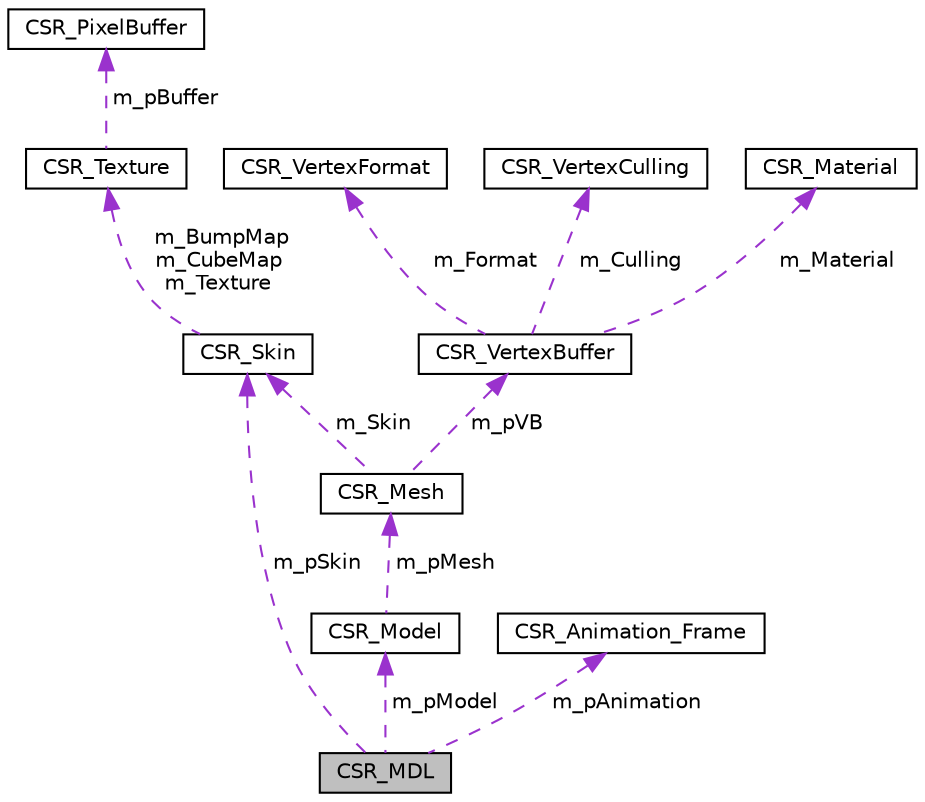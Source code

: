 digraph "CSR_MDL"
{
 // LATEX_PDF_SIZE
  edge [fontname="Helvetica",fontsize="10",labelfontname="Helvetica",labelfontsize="10"];
  node [fontname="Helvetica",fontsize="10",shape=record];
  Node1 [label="CSR_MDL",height=0.2,width=0.4,color="black", fillcolor="grey75", style="filled", fontcolor="black",tooltip=" "];
  Node2 -> Node1 [dir="back",color="darkorchid3",fontsize="10",style="dashed",label=" m_pModel" ,fontname="Helvetica"];
  Node2 [label="CSR_Model",height=0.2,width=0.4,color="black", fillcolor="white", style="filled",URL="$struct_c_s_r___model.html",tooltip=" "];
  Node3 -> Node2 [dir="back",color="darkorchid3",fontsize="10",style="dashed",label=" m_pMesh" ,fontname="Helvetica"];
  Node3 [label="CSR_Mesh",height=0.2,width=0.4,color="black", fillcolor="white", style="filled",URL="$struct_c_s_r___mesh.html",tooltip=" "];
  Node4 -> Node3 [dir="back",color="darkorchid3",fontsize="10",style="dashed",label=" m_Skin" ,fontname="Helvetica"];
  Node4 [label="CSR_Skin",height=0.2,width=0.4,color="black", fillcolor="white", style="filled",URL="$struct_c_s_r___skin.html",tooltip=" "];
  Node5 -> Node4 [dir="back",color="darkorchid3",fontsize="10",style="dashed",label=" m_BumpMap\nm_CubeMap\nm_Texture" ,fontname="Helvetica"];
  Node5 [label="CSR_Texture",height=0.2,width=0.4,color="black", fillcolor="white", style="filled",URL="$struct_c_s_r___texture.html",tooltip=" "];
  Node6 -> Node5 [dir="back",color="darkorchid3",fontsize="10",style="dashed",label=" m_pBuffer" ,fontname="Helvetica"];
  Node6 [label="CSR_PixelBuffer",height=0.2,width=0.4,color="black", fillcolor="white", style="filled",URL="$struct_c_s_r___pixel_buffer.html",tooltip=" "];
  Node7 -> Node3 [dir="back",color="darkorchid3",fontsize="10",style="dashed",label=" m_pVB" ,fontname="Helvetica"];
  Node7 [label="CSR_VertexBuffer",height=0.2,width=0.4,color="black", fillcolor="white", style="filled",URL="$struct_c_s_r___vertex_buffer.html",tooltip=" "];
  Node8 -> Node7 [dir="back",color="darkorchid3",fontsize="10",style="dashed",label=" m_Format" ,fontname="Helvetica"];
  Node8 [label="CSR_VertexFormat",height=0.2,width=0.4,color="black", fillcolor="white", style="filled",URL="$struct_c_s_r___vertex_format.html",tooltip=" "];
  Node9 -> Node7 [dir="back",color="darkorchid3",fontsize="10",style="dashed",label=" m_Culling" ,fontname="Helvetica"];
  Node9 [label="CSR_VertexCulling",height=0.2,width=0.4,color="black", fillcolor="white", style="filled",URL="$struct_c_s_r___vertex_culling.html",tooltip=" "];
  Node10 -> Node7 [dir="back",color="darkorchid3",fontsize="10",style="dashed",label=" m_Material" ,fontname="Helvetica"];
  Node10 [label="CSR_Material",height=0.2,width=0.4,color="black", fillcolor="white", style="filled",URL="$struct_c_s_r___material.html",tooltip=" "];
  Node11 -> Node1 [dir="back",color="darkorchid3",fontsize="10",style="dashed",label=" m_pAnimation" ,fontname="Helvetica"];
  Node11 [label="CSR_Animation_Frame",height=0.2,width=0.4,color="black", fillcolor="white", style="filled",URL="$struct_c_s_r___animation___frame.html",tooltip=" "];
  Node4 -> Node1 [dir="back",color="darkorchid3",fontsize="10",style="dashed",label=" m_pSkin" ,fontname="Helvetica"];
}
